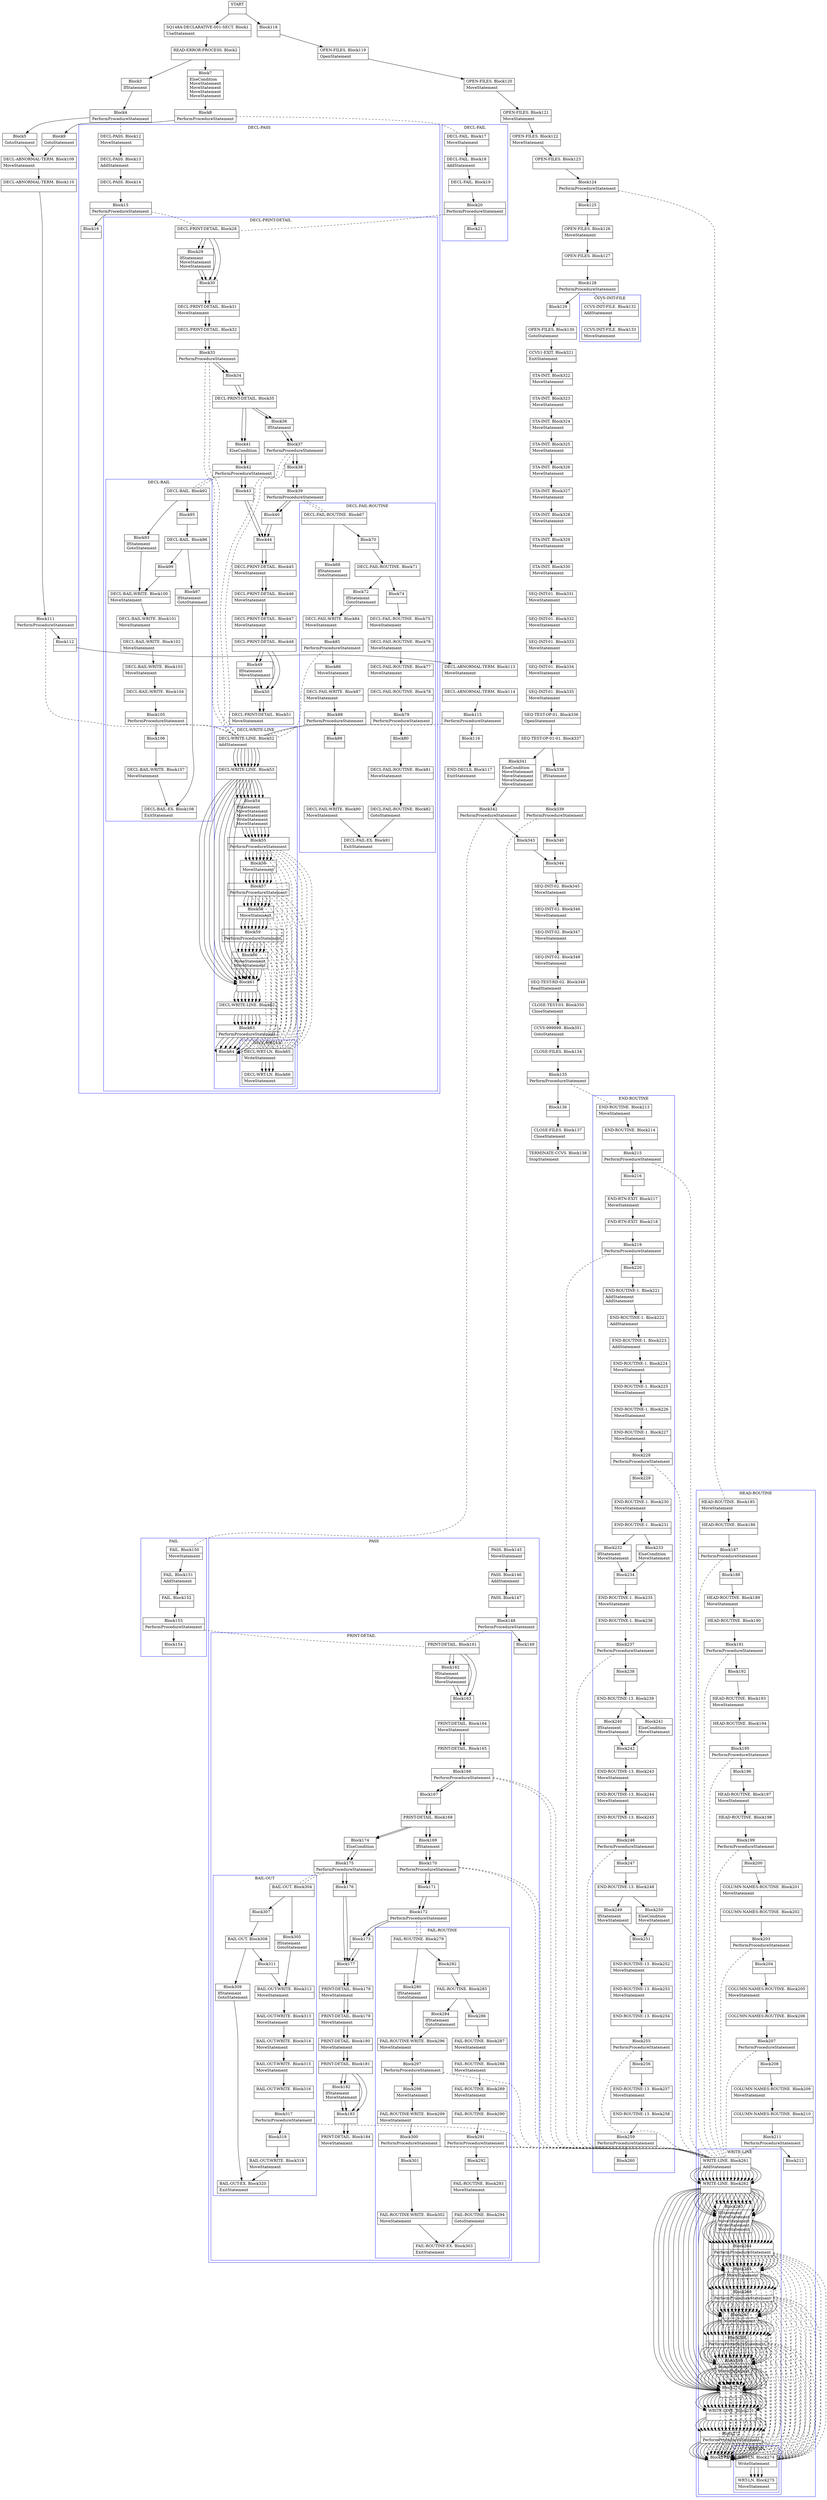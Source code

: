 digraph Cfg {
compound=true;
node [
shape = "record"
]

edge [
arrowtail = "empty"
]
Block0 [
label = "{START|}"
]
Block1 [
label = "{SQ148A-DECLARATIVE-001-SECT. Block1|UseStatement\l}"
]
Block2 [
label = "{READ-ERROR-PROCESS. Block2|}"
]
Block3 [
label = "{Block3|IfStatement\l}"
]
Block4 [
label = "{Block4|PerformProcedureStatement\l}"
]
subgraph cluster_1{
color = blue;
label = "DECL-PASS";
Block12 [
label = "{DECL-PASS. Block12|MoveStatement\l}"
]
Block13 [
label = "{DECL-PASS. Block13|AddStatement\l}"
]
Block14 [
label = "{DECL-PASS. Block14|}"
]
Block15 [
label = "{Block15|PerformProcedureStatement\l}"
]
subgraph cluster_3{
color = blue;
label = "DECL-PRINT-DETAIL";
Block28 [
label = "{DECL-PRINT-DETAIL. Block28|}"
]
Block29 [
label = "{Block29|IfStatement\lMoveStatement\lMoveStatement\l}"
]
Block30 [
label = "{Block30|}"
]
Block31 [
label = "{DECL-PRINT-DETAIL. Block31|MoveStatement\l}"
]
Block32 [
label = "{DECL-PRINT-DETAIL. Block32|}"
]
Block33 [
label = "{Block33|PerformProcedureStatement\l}"
]
subgraph cluster_6{
color = blue;
label = "DECL-WRITE-LINE";
Block52 [
label = "{DECL-WRITE-LINE. Block52|AddStatement\l}"
]
Block53 [
label = "{DECL-WRITE-LINE. Block53|}"
]
Block54 [
label = "{Block54|IfStatement\lMoveStatement\lMoveStatement\lWriteStatement\lMoveStatement\l}"
]
Block55 [
label = "{Block55|PerformProcedureStatement\l}"
]
subgraph cluster_10{
color = blue;
label = "DECL-WRT-LN";
Block65 [
label = "{DECL-WRT-LN. Block65|WriteStatement\l}"
]
Block66 [
label = "{DECL-WRT-LN. Block66|MoveStatement\l}"
]
Block65 -> Block66

}
Block55 -> Block65 [style=dashed, arrowhead=none]

Block56 [
label = "{Block56|MoveStatement\l}"
]
Block57 [
label = "{Block57|PerformProcedureStatement\l}"
]
subgraph cluster_11{
color = blue;
label = "DECL-WRT-LN";
Block65 [
label = "{DECL-WRT-LN. Block65|WriteStatement\l}"
]
Block66 [
label = "{DECL-WRT-LN. Block66|MoveStatement\l}"
]
Block65 -> Block66

}
Block57 -> Block65 [style=dashed, arrowhead=none]

Block58 [
label = "{Block58|MoveStatement\l}"
]
Block59 [
label = "{Block59|PerformProcedureStatement\l}"
]
subgraph cluster_12{
color = blue;
label = "DECL-WRT-LN";
Block65 [
label = "{DECL-WRT-LN. Block65|WriteStatement\l}"
]
Block66 [
label = "{DECL-WRT-LN. Block66|MoveStatement\l}"
]
Block65 -> Block66

}
Block59 -> Block65 [style=dashed, arrowhead=none]

Block60 [
label = "{Block60|MoveStatement\lMoveStatement\l}"
]
Block61 [
label = "{Block61|}"
]
Block62 [
label = "{DECL-WRITE-LINE. Block62|}"
]
Block63 [
label = "{Block63|PerformProcedureStatement\l}"
]
subgraph cluster_13{
color = blue;
label = "DECL-WRT-LN";
Block65 [
label = "{DECL-WRT-LN. Block65|WriteStatement\l}"
]
Block66 [
label = "{DECL-WRT-LN. Block66|MoveStatement\l}"
]
Block65 -> Block66

}
Block63 -> Block65 [style=dashed, arrowhead=none]

Block64 [
label = "{Block64|}"
]
Block52 -> Block53
Block53 -> Block54
Block53 -> Block61
Block54 -> Block55
Block55 -> Block56
Block56 -> Block57
Block57 -> Block58
Block58 -> Block59
Block59 -> Block60
Block60 -> Block61
Block61 -> Block62
Block62 -> Block63
Block63 -> Block64

}
Block33 -> Block52 [style=dashed, arrowhead=none]

Block34 [
label = "{Block34|}"
]
Block35 [
label = "{DECL-PRINT-DETAIL. Block35|}"
]
Block36 [
label = "{Block36|IfStatement\l}"
]
Block37 [
label = "{Block37|PerformProcedureStatement\l}"
]
subgraph cluster_7{
color = blue;
label = "DECL-WRITE-LINE";
Block52 [
label = "{DECL-WRITE-LINE. Block52|AddStatement\l}"
]
Block53 [
label = "{DECL-WRITE-LINE. Block53|}"
]
Block54 [
label = "{Block54|IfStatement\lMoveStatement\lMoveStatement\lWriteStatement\lMoveStatement\l}"
]
Block55 [
label = "{Block55|PerformProcedureStatement\l}"
]
Block55 -> Block65 [style=dashed, arrowhead=none]

Block56 [
label = "{Block56|MoveStatement\l}"
]
Block57 [
label = "{Block57|PerformProcedureStatement\l}"
]
Block57 -> Block65 [style=dashed, arrowhead=none]

Block58 [
label = "{Block58|MoveStatement\l}"
]
Block59 [
label = "{Block59|PerformProcedureStatement\l}"
]
Block59 -> Block65 [style=dashed, arrowhead=none]

Block60 [
label = "{Block60|MoveStatement\lMoveStatement\l}"
]
Block61 [
label = "{Block61|}"
]
Block62 [
label = "{DECL-WRITE-LINE. Block62|}"
]
Block63 [
label = "{Block63|PerformProcedureStatement\l}"
]
Block63 -> Block65 [style=dashed, arrowhead=none]

Block64 [
label = "{Block64|}"
]
Block52 -> Block53
Block53 -> Block54
Block53 -> Block61
Block54 -> Block55
Block55 -> Block56
Block56 -> Block57
Block57 -> Block58
Block58 -> Block59
Block59 -> Block60
Block60 -> Block61
Block61 -> Block62
Block62 -> Block63
Block63 -> Block64

}
Block37 -> Block52 [style=dashed, arrowhead=none]

Block38 [
label = "{Block38|}"
]
Block39 [
label = "{Block39|PerformProcedureStatement\l}"
]
subgraph cluster_8{
color = blue;
label = "DECL-FAIL-ROUTINE";
Block67 [
label = "{DECL-FAIL-ROUTINE. Block67|}"
]
Block68 [
label = "{Block68|IfStatement\lGotoStatement\l}"
]
Block84 [
label = "{DECL-FAIL-WRITE. Block84|MoveStatement\l}"
]
Block85 [
label = "{Block85|PerformProcedureStatement\l}"
]
subgraph cluster_15{
color = blue;
label = "DECL-WRITE-LINE";
Block52 [
label = "{DECL-WRITE-LINE. Block52|AddStatement\l}"
]
Block53 [
label = "{DECL-WRITE-LINE. Block53|}"
]
Block54 [
label = "{Block54|IfStatement\lMoveStatement\lMoveStatement\lWriteStatement\lMoveStatement\l}"
]
Block55 [
label = "{Block55|PerformProcedureStatement\l}"
]
Block55 -> Block65 [style=dashed, arrowhead=none]

Block56 [
label = "{Block56|MoveStatement\l}"
]
Block57 [
label = "{Block57|PerformProcedureStatement\l}"
]
Block57 -> Block65 [style=dashed, arrowhead=none]

Block58 [
label = "{Block58|MoveStatement\l}"
]
Block59 [
label = "{Block59|PerformProcedureStatement\l}"
]
Block59 -> Block65 [style=dashed, arrowhead=none]

Block60 [
label = "{Block60|MoveStatement\lMoveStatement\l}"
]
Block61 [
label = "{Block61|}"
]
Block62 [
label = "{DECL-WRITE-LINE. Block62|}"
]
Block63 [
label = "{Block63|PerformProcedureStatement\l}"
]
Block63 -> Block65 [style=dashed, arrowhead=none]

Block64 [
label = "{Block64|}"
]
Block52 -> Block53
Block53 -> Block54
Block53 -> Block61
Block54 -> Block55
Block55 -> Block56
Block56 -> Block57
Block57 -> Block58
Block58 -> Block59
Block59 -> Block60
Block60 -> Block61
Block61 -> Block62
Block62 -> Block63
Block63 -> Block64

}
Block85 -> Block52 [style=dashed, arrowhead=none]

Block86 [
label = "{Block86|MoveStatement\l}"
]
Block87 [
label = "{DECL-FAIL-WRITE. Block87|MoveStatement\l}"
]
Block88 [
label = "{Block88|PerformProcedureStatement\l}"
]
subgraph cluster_16{
color = blue;
label = "DECL-WRITE-LINE";
Block52 [
label = "{DECL-WRITE-LINE. Block52|AddStatement\l}"
]
Block53 [
label = "{DECL-WRITE-LINE. Block53|}"
]
Block54 [
label = "{Block54|IfStatement\lMoveStatement\lMoveStatement\lWriteStatement\lMoveStatement\l}"
]
Block55 [
label = "{Block55|PerformProcedureStatement\l}"
]
Block55 -> Block65 [style=dashed, arrowhead=none]

Block56 [
label = "{Block56|MoveStatement\l}"
]
Block57 [
label = "{Block57|PerformProcedureStatement\l}"
]
Block57 -> Block65 [style=dashed, arrowhead=none]

Block58 [
label = "{Block58|MoveStatement\l}"
]
Block59 [
label = "{Block59|PerformProcedureStatement\l}"
]
Block59 -> Block65 [style=dashed, arrowhead=none]

Block60 [
label = "{Block60|MoveStatement\lMoveStatement\l}"
]
Block61 [
label = "{Block61|}"
]
Block62 [
label = "{DECL-WRITE-LINE. Block62|}"
]
Block63 [
label = "{Block63|PerformProcedureStatement\l}"
]
Block63 -> Block65 [style=dashed, arrowhead=none]

Block64 [
label = "{Block64|}"
]
Block52 -> Block53
Block53 -> Block54
Block53 -> Block61
Block54 -> Block55
Block55 -> Block56
Block56 -> Block57
Block57 -> Block58
Block58 -> Block59
Block59 -> Block60
Block60 -> Block61
Block61 -> Block62
Block62 -> Block63
Block63 -> Block64

}
Block88 -> Block52 [style=dashed, arrowhead=none]

Block89 [
label = "{Block89|}"
]
Block90 [
label = "{DECL-FAIL-WRITE. Block90|MoveStatement\l}"
]
Block91 [
label = "{DECL-FAIL-EX. Block91|ExitStatement\l}"
]
Block70 [
label = "{Block70|}"
]
Block71 [
label = "{DECL-FAIL-ROUTINE. Block71|}"
]
Block72 [
label = "{Block72|IfStatement\lGotoStatement\l}"
]
Block74 [
label = "{Block74|}"
]
Block75 [
label = "{DECL-FAIL-ROUTINE. Block75|MoveStatement\l}"
]
Block76 [
label = "{DECL-FAIL-ROUTINE. Block76|MoveStatement\l}"
]
Block77 [
label = "{DECL-FAIL-ROUTINE. Block77|MoveStatement\l}"
]
Block78 [
label = "{DECL-FAIL-ROUTINE. Block78|}"
]
Block79 [
label = "{Block79|PerformProcedureStatement\l}"
]
subgraph cluster_14{
color = blue;
label = "DECL-WRITE-LINE";
Block52 [
label = "{DECL-WRITE-LINE. Block52|AddStatement\l}"
]
Block53 [
label = "{DECL-WRITE-LINE. Block53|}"
]
Block54 [
label = "{Block54|IfStatement\lMoveStatement\lMoveStatement\lWriteStatement\lMoveStatement\l}"
]
Block55 [
label = "{Block55|PerformProcedureStatement\l}"
]
Block55 -> Block65 [style=dashed, arrowhead=none]

Block56 [
label = "{Block56|MoveStatement\l}"
]
Block57 [
label = "{Block57|PerformProcedureStatement\l}"
]
Block57 -> Block65 [style=dashed, arrowhead=none]

Block58 [
label = "{Block58|MoveStatement\l}"
]
Block59 [
label = "{Block59|PerformProcedureStatement\l}"
]
Block59 -> Block65 [style=dashed, arrowhead=none]

Block60 [
label = "{Block60|MoveStatement\lMoveStatement\l}"
]
Block61 [
label = "{Block61|}"
]
Block62 [
label = "{DECL-WRITE-LINE. Block62|}"
]
Block63 [
label = "{Block63|PerformProcedureStatement\l}"
]
Block63 -> Block65 [style=dashed, arrowhead=none]

Block64 [
label = "{Block64|}"
]
Block52 -> Block53
Block53 -> Block54
Block53 -> Block61
Block54 -> Block55
Block55 -> Block56
Block56 -> Block57
Block57 -> Block58
Block58 -> Block59
Block59 -> Block60
Block60 -> Block61
Block61 -> Block62
Block62 -> Block63
Block63 -> Block64

}
Block79 -> Block52 [style=dashed, arrowhead=none]

Block80 [
label = "{Block80|}"
]
Block81 [
label = "{DECL-FAIL-ROUTINE. Block81|MoveStatement\l}"
]
Block82 [
label = "{DECL-FAIL-ROUTINE. Block82|GotoStatement\l}"
]
Block67 -> Block68
Block67 -> Block70
Block68 -> Block84
Block84 -> Block85
Block85 -> Block86
Block86 -> Block87
Block87 -> Block88
Block88 -> Block89
Block89 -> Block90
Block90 -> Block91
Block70 -> Block71
Block71 -> Block72
Block71 -> Block74
Block72 -> Block84
Block74 -> Block75
Block75 -> Block76
Block76 -> Block77
Block77 -> Block78
Block78 -> Block79
Block79 -> Block80
Block80 -> Block81
Block81 -> Block82
Block82 -> Block91

}
Block39 -> Block67 [style=dashed, arrowhead=none]

Block40 [
label = "{Block40|}"
]
Block44 [
label = "{Block44|}"
]
Block45 [
label = "{DECL-PRINT-DETAIL. Block45|MoveStatement\l}"
]
Block46 [
label = "{DECL-PRINT-DETAIL. Block46|MoveStatement\l}"
]
Block47 [
label = "{DECL-PRINT-DETAIL. Block47|MoveStatement\l}"
]
Block48 [
label = "{DECL-PRINT-DETAIL. Block48|}"
]
Block49 [
label = "{Block49|IfStatement\lMoveStatement\l}"
]
Block50 [
label = "{Block50|}"
]
Block51 [
label = "{DECL-PRINT-DETAIL. Block51|MoveStatement\l}"
]
Block41 [
label = "{Block41|ElseCondition\l}"
]
Block42 [
label = "{Block42|PerformProcedureStatement\l}"
]
subgraph cluster_9{
color = blue;
label = "DECL-BAIL";
Block92 [
label = "{DECL-BAIL. Block92|}"
]
Block93 [
label = "{Block93|IfStatement\lGotoStatement\l}"
]
Block100 [
label = "{DECL-BAIL-WRITE. Block100|MoveStatement\l}"
]
Block101 [
label = "{DECL-BAIL-WRITE. Block101|MoveStatement\l}"
]
Block102 [
label = "{DECL-BAIL-WRITE. Block102|MoveStatement\l}"
]
Block103 [
label = "{DECL-BAIL-WRITE. Block103|MoveStatement\l}"
]
Block104 [
label = "{DECL-BAIL-WRITE. Block104|}"
]
Block105 [
label = "{Block105|PerformProcedureStatement\l}"
]
subgraph cluster_17{
color = blue;
label = "DECL-WRITE-LINE";
Block52 [
label = "{DECL-WRITE-LINE. Block52|AddStatement\l}"
]
Block53 [
label = "{DECL-WRITE-LINE. Block53|}"
]
Block54 [
label = "{Block54|IfStatement\lMoveStatement\lMoveStatement\lWriteStatement\lMoveStatement\l}"
]
Block55 [
label = "{Block55|PerformProcedureStatement\l}"
]
Block55 -> Block65 [style=dashed, arrowhead=none]

Block56 [
label = "{Block56|MoveStatement\l}"
]
Block57 [
label = "{Block57|PerformProcedureStatement\l}"
]
Block57 -> Block65 [style=dashed, arrowhead=none]

Block58 [
label = "{Block58|MoveStatement\l}"
]
Block59 [
label = "{Block59|PerformProcedureStatement\l}"
]
Block59 -> Block65 [style=dashed, arrowhead=none]

Block60 [
label = "{Block60|MoveStatement\lMoveStatement\l}"
]
Block61 [
label = "{Block61|}"
]
Block62 [
label = "{DECL-WRITE-LINE. Block62|}"
]
Block63 [
label = "{Block63|PerformProcedureStatement\l}"
]
Block63 -> Block65 [style=dashed, arrowhead=none]

Block64 [
label = "{Block64|}"
]
Block52 -> Block53
Block53 -> Block54
Block53 -> Block61
Block54 -> Block55
Block55 -> Block56
Block56 -> Block57
Block57 -> Block58
Block58 -> Block59
Block59 -> Block60
Block60 -> Block61
Block61 -> Block62
Block62 -> Block63
Block63 -> Block64

}
Block105 -> Block52 [style=dashed, arrowhead=none]

Block106 [
label = "{Block106|}"
]
Block107 [
label = "{DECL-BAIL-WRITE. Block107|MoveStatement\l}"
]
Block108 [
label = "{DECL-BAIL-EX. Block108|ExitStatement\l}"
]
Block95 [
label = "{Block95|}"
]
Block96 [
label = "{DECL-BAIL. Block96|}"
]
Block97 [
label = "{Block97|IfStatement\lGotoStatement\l}"
]
Block99 [
label = "{Block99|}"
]
Block92 -> Block93
Block92 -> Block95
Block93 -> Block100
Block100 -> Block101
Block101 -> Block102
Block102 -> Block103
Block103 -> Block104
Block104 -> Block105
Block105 -> Block106
Block106 -> Block107
Block107 -> Block108
Block95 -> Block96
Block96 -> Block97
Block96 -> Block99
Block97 -> Block108
Block99 -> Block100

}
Block42 -> Block92 [style=dashed, arrowhead=none]

Block43 [
label = "{Block43|}"
]
Block28 -> Block29
Block28 -> Block30
Block29 -> Block30
Block30 -> Block31
Block31 -> Block32
Block32 -> Block33
Block33 -> Block34
Block34 -> Block35
Block35 -> Block36
Block35 -> Block41
Block36 -> Block37
Block37 -> Block38
Block38 -> Block39
Block39 -> Block40
Block40 -> Block44
Block44 -> Block45
Block45 -> Block46
Block46 -> Block47
Block47 -> Block48
Block48 -> Block49
Block48 -> Block50
Block49 -> Block50
Block50 -> Block51
Block41 -> Block42
Block42 -> Block43
Block43 -> Block44

}
Block15 -> Block28 [style=dashed, arrowhead=none]

Block16 [
label = "{Block16|}"
]
Block12 -> Block13
Block13 -> Block14
Block14 -> Block15
Block15 -> Block16

}
Block4 -> Block12 [style=dashed, arrowhead=none]

Block5 [
label = "{Block5|GotoStatement\l}"
]
Block109 [
label = "{DECL-ABNORMAL-TERM. Block109|MoveStatement\l}"
]
Block110 [
label = "{DECL-ABNORMAL-TERM. Block110|}"
]
Block111 [
label = "{Block111|PerformProcedureStatement\l}"
]
subgraph cluster_18{
color = blue;
label = "DECL-WRITE-LINE";
Block52 [
label = "{DECL-WRITE-LINE. Block52|AddStatement\l}"
]
Block53 [
label = "{DECL-WRITE-LINE. Block53|}"
]
Block54 [
label = "{Block54|IfStatement\lMoveStatement\lMoveStatement\lWriteStatement\lMoveStatement\l}"
]
Block55 [
label = "{Block55|PerformProcedureStatement\l}"
]
Block55 -> Block65 [style=dashed, arrowhead=none]

Block56 [
label = "{Block56|MoveStatement\l}"
]
Block57 [
label = "{Block57|PerformProcedureStatement\l}"
]
Block57 -> Block65 [style=dashed, arrowhead=none]

Block58 [
label = "{Block58|MoveStatement\l}"
]
Block59 [
label = "{Block59|PerformProcedureStatement\l}"
]
Block59 -> Block65 [style=dashed, arrowhead=none]

Block60 [
label = "{Block60|MoveStatement\lMoveStatement\l}"
]
Block61 [
label = "{Block61|}"
]
Block62 [
label = "{DECL-WRITE-LINE. Block62|}"
]
Block63 [
label = "{Block63|PerformProcedureStatement\l}"
]
Block63 -> Block65 [style=dashed, arrowhead=none]

Block64 [
label = "{Block64|}"
]
Block52 -> Block53
Block53 -> Block54
Block53 -> Block61
Block54 -> Block55
Block55 -> Block56
Block56 -> Block57
Block57 -> Block58
Block58 -> Block59
Block59 -> Block60
Block60 -> Block61
Block61 -> Block62
Block62 -> Block63
Block63 -> Block64

}
Block111 -> Block52 [style=dashed, arrowhead=none]

Block112 [
label = "{Block112|}"
]
Block113 [
label = "{DECL-ABNORMAL-TERM. Block113|MoveStatement\l}"
]
Block114 [
label = "{DECL-ABNORMAL-TERM. Block114|}"
]
Block115 [
label = "{Block115|PerformProcedureStatement\l}"
]
subgraph cluster_19{
color = blue;
label = "DECL-WRITE-LINE";
Block52 [
label = "{DECL-WRITE-LINE. Block52|AddStatement\l}"
]
Block53 [
label = "{DECL-WRITE-LINE. Block53|}"
]
Block54 [
label = "{Block54|IfStatement\lMoveStatement\lMoveStatement\lWriteStatement\lMoveStatement\l}"
]
Block55 [
label = "{Block55|PerformProcedureStatement\l}"
]
Block55 -> Block65 [style=dashed, arrowhead=none]

Block56 [
label = "{Block56|MoveStatement\l}"
]
Block57 [
label = "{Block57|PerformProcedureStatement\l}"
]
Block57 -> Block65 [style=dashed, arrowhead=none]

Block58 [
label = "{Block58|MoveStatement\l}"
]
Block59 [
label = "{Block59|PerformProcedureStatement\l}"
]
Block59 -> Block65 [style=dashed, arrowhead=none]

Block60 [
label = "{Block60|MoveStatement\lMoveStatement\l}"
]
Block61 [
label = "{Block61|}"
]
Block62 [
label = "{DECL-WRITE-LINE. Block62|}"
]
Block63 [
label = "{Block63|PerformProcedureStatement\l}"
]
Block63 -> Block65 [style=dashed, arrowhead=none]

Block64 [
label = "{Block64|}"
]
Block52 -> Block53
Block53 -> Block54
Block53 -> Block61
Block54 -> Block55
Block55 -> Block56
Block56 -> Block57
Block57 -> Block58
Block58 -> Block59
Block59 -> Block60
Block60 -> Block61
Block61 -> Block62
Block62 -> Block63
Block63 -> Block64

}
Block115 -> Block52 [style=dashed, arrowhead=none]

Block116 [
label = "{Block116|}"
]
Block117 [
label = "{END-DECLS. Block117|ExitStatement\l}"
]
Block7 [
label = "{Block7|ElseCondition\lMoveStatement\lMoveStatement\lMoveStatement\lMoveStatement\l}"
]
Block8 [
label = "{Block8|PerformProcedureStatement\l}"
]
subgraph cluster_2{
color = blue;
label = "DECL-FAIL";
Block17 [
label = "{DECL-FAIL. Block17|MoveStatement\l}"
]
Block18 [
label = "{DECL-FAIL. Block18|AddStatement\l}"
]
Block19 [
label = "{DECL-FAIL. Block19|}"
]
Block20 [
label = "{Block20|PerformProcedureStatement\l}"
]
subgraph cluster_4{
color = blue;
label = "DECL-PRINT-DETAIL";
Block28 [
label = "{DECL-PRINT-DETAIL. Block28|}"
]
Block29 [
label = "{Block29|IfStatement\lMoveStatement\lMoveStatement\l}"
]
Block30 [
label = "{Block30|}"
]
Block31 [
label = "{DECL-PRINT-DETAIL. Block31|MoveStatement\l}"
]
Block32 [
label = "{DECL-PRINT-DETAIL. Block32|}"
]
Block33 [
label = "{Block33|PerformProcedureStatement\l}"
]
Block33 -> Block52 [style=dashed, arrowhead=none]

Block34 [
label = "{Block34|}"
]
Block35 [
label = "{DECL-PRINT-DETAIL. Block35|}"
]
Block36 [
label = "{Block36|IfStatement\l}"
]
Block37 [
label = "{Block37|PerformProcedureStatement\l}"
]
Block37 -> Block52 [style=dashed, arrowhead=none]

Block38 [
label = "{Block38|}"
]
Block39 [
label = "{Block39|PerformProcedureStatement\l}"
]
Block39 -> Block67 [style=dashed, arrowhead=none]

Block40 [
label = "{Block40|}"
]
Block44 [
label = "{Block44|}"
]
Block45 [
label = "{DECL-PRINT-DETAIL. Block45|MoveStatement\l}"
]
Block46 [
label = "{DECL-PRINT-DETAIL. Block46|MoveStatement\l}"
]
Block47 [
label = "{DECL-PRINT-DETAIL. Block47|MoveStatement\l}"
]
Block48 [
label = "{DECL-PRINT-DETAIL. Block48|}"
]
Block49 [
label = "{Block49|IfStatement\lMoveStatement\l}"
]
Block50 [
label = "{Block50|}"
]
Block51 [
label = "{DECL-PRINT-DETAIL. Block51|MoveStatement\l}"
]
Block41 [
label = "{Block41|ElseCondition\l}"
]
Block42 [
label = "{Block42|PerformProcedureStatement\l}"
]
Block42 -> Block92 [style=dashed, arrowhead=none]

Block43 [
label = "{Block43|}"
]
Block28 -> Block29
Block28 -> Block30
Block29 -> Block30
Block30 -> Block31
Block31 -> Block32
Block32 -> Block33
Block33 -> Block34
Block34 -> Block35
Block35 -> Block36
Block35 -> Block41
Block36 -> Block37
Block37 -> Block38
Block38 -> Block39
Block39 -> Block40
Block40 -> Block44
Block44 -> Block45
Block45 -> Block46
Block46 -> Block47
Block47 -> Block48
Block48 -> Block49
Block48 -> Block50
Block49 -> Block50
Block50 -> Block51
Block41 -> Block42
Block42 -> Block43
Block43 -> Block44

}
Block20 -> Block28 [style=dashed, arrowhead=none]

Block21 [
label = "{Block21|}"
]
Block17 -> Block18
Block18 -> Block19
Block19 -> Block20
Block20 -> Block21

}
Block8 -> Block17 [style=dashed, arrowhead=none]

Block9 [
label = "{Block9|GotoStatement\l}"
]
Block118 [
label = "{Block118|}"
]
Block119 [
label = "{OPEN-FILES. Block119|OpenStatement\l}"
]
Block120 [
label = "{OPEN-FILES. Block120|MoveStatement\l}"
]
Block121 [
label = "{OPEN-FILES. Block121|MoveStatement\l}"
]
Block122 [
label = "{OPEN-FILES. Block122|MoveStatement\l}"
]
Block123 [
label = "{OPEN-FILES. Block123|}"
]
Block124 [
label = "{Block124|PerformProcedureStatement\l}"
]
subgraph cluster_20{
color = blue;
label = "HEAD-ROUTINE";
Block185 [
label = "{HEAD-ROUTINE. Block185|MoveStatement\l}"
]
Block186 [
label = "{HEAD-ROUTINE. Block186|}"
]
Block187 [
label = "{Block187|PerformProcedureStatement\l}"
]
subgraph cluster_31{
color = blue;
label = "WRITE-LINE";
Block261 [
label = "{WRITE-LINE. Block261|AddStatement\l}"
]
Block262 [
label = "{WRITE-LINE. Block262|}"
]
Block263 [
label = "{Block263|IfStatement\lMoveStatement\lMoveStatement\lWriteStatement\lMoveStatement\l}"
]
Block264 [
label = "{Block264|PerformProcedureStatement\l}"
]
subgraph cluster_45{
color = blue;
label = "WRT-LN";
Block274 [
label = "{WRT-LN. Block274|WriteStatement\l}"
]
Block275 [
label = "{WRT-LN. Block275|MoveStatement\l}"
]
Block274 -> Block275

}
Block264 -> Block274 [style=dashed, arrowhead=none]

Block265 [
label = "{Block265|MoveStatement\l}"
]
Block266 [
label = "{Block266|PerformProcedureStatement\l}"
]
subgraph cluster_46{
color = blue;
label = "WRT-LN";
Block274 [
label = "{WRT-LN. Block274|WriteStatement\l}"
]
Block275 [
label = "{WRT-LN. Block275|MoveStatement\l}"
]
Block274 -> Block275

}
Block266 -> Block274 [style=dashed, arrowhead=none]

Block267 [
label = "{Block267|MoveStatement\l}"
]
Block268 [
label = "{Block268|PerformProcedureStatement\l}"
]
subgraph cluster_47{
color = blue;
label = "WRT-LN";
Block274 [
label = "{WRT-LN. Block274|WriteStatement\l}"
]
Block275 [
label = "{WRT-LN. Block275|MoveStatement\l}"
]
Block274 -> Block275

}
Block268 -> Block274 [style=dashed, arrowhead=none]

Block269 [
label = "{Block269|MoveStatement\lMoveStatement\l}"
]
Block270 [
label = "{Block270|}"
]
Block271 [
label = "{WRITE-LINE. Block271|}"
]
Block272 [
label = "{Block272|PerformProcedureStatement\l}"
]
subgraph cluster_48{
color = blue;
label = "WRT-LN";
Block274 [
label = "{WRT-LN. Block274|WriteStatement\l}"
]
Block275 [
label = "{WRT-LN. Block275|MoveStatement\l}"
]
Block274 -> Block275

}
Block272 -> Block274 [style=dashed, arrowhead=none]

Block273 [
label = "{Block273|}"
]
Block261 -> Block262
Block262 -> Block263
Block262 -> Block270
Block263 -> Block264
Block264 -> Block265
Block265 -> Block266
Block266 -> Block267
Block267 -> Block268
Block268 -> Block269
Block269 -> Block270
Block270 -> Block271
Block271 -> Block272
Block272 -> Block273

}
Block187 -> Block261 [style=dashed, arrowhead=none]

Block188 [
label = "{Block188|}"
]
Block189 [
label = "{HEAD-ROUTINE. Block189|MoveStatement\l}"
]
Block190 [
label = "{HEAD-ROUTINE. Block190|}"
]
Block191 [
label = "{Block191|PerformProcedureStatement\l}"
]
subgraph cluster_32{
color = blue;
label = "WRITE-LINE";
Block261 [
label = "{WRITE-LINE. Block261|AddStatement\l}"
]
Block262 [
label = "{WRITE-LINE. Block262|}"
]
Block263 [
label = "{Block263|IfStatement\lMoveStatement\lMoveStatement\lWriteStatement\lMoveStatement\l}"
]
Block264 [
label = "{Block264|PerformProcedureStatement\l}"
]
Block264 -> Block274 [style=dashed, arrowhead=none]

Block265 [
label = "{Block265|MoveStatement\l}"
]
Block266 [
label = "{Block266|PerformProcedureStatement\l}"
]
Block266 -> Block274 [style=dashed, arrowhead=none]

Block267 [
label = "{Block267|MoveStatement\l}"
]
Block268 [
label = "{Block268|PerformProcedureStatement\l}"
]
Block268 -> Block274 [style=dashed, arrowhead=none]

Block269 [
label = "{Block269|MoveStatement\lMoveStatement\l}"
]
Block270 [
label = "{Block270|}"
]
Block271 [
label = "{WRITE-LINE. Block271|}"
]
Block272 [
label = "{Block272|PerformProcedureStatement\l}"
]
Block272 -> Block274 [style=dashed, arrowhead=none]

Block273 [
label = "{Block273|}"
]
Block261 -> Block262
Block262 -> Block263
Block262 -> Block270
Block263 -> Block264
Block264 -> Block265
Block265 -> Block266
Block266 -> Block267
Block267 -> Block268
Block268 -> Block269
Block269 -> Block270
Block270 -> Block271
Block271 -> Block272
Block272 -> Block273

}
Block191 -> Block261 [style=dashed, arrowhead=none]

Block192 [
label = "{Block192|}"
]
Block193 [
label = "{HEAD-ROUTINE. Block193|MoveStatement\l}"
]
Block194 [
label = "{HEAD-ROUTINE. Block194|}"
]
Block195 [
label = "{Block195|PerformProcedureStatement\l}"
]
subgraph cluster_33{
color = blue;
label = "WRITE-LINE";
Block261 [
label = "{WRITE-LINE. Block261|AddStatement\l}"
]
Block262 [
label = "{WRITE-LINE. Block262|}"
]
Block263 [
label = "{Block263|IfStatement\lMoveStatement\lMoveStatement\lWriteStatement\lMoveStatement\l}"
]
Block264 [
label = "{Block264|PerformProcedureStatement\l}"
]
Block264 -> Block274 [style=dashed, arrowhead=none]

Block265 [
label = "{Block265|MoveStatement\l}"
]
Block266 [
label = "{Block266|PerformProcedureStatement\l}"
]
Block266 -> Block274 [style=dashed, arrowhead=none]

Block267 [
label = "{Block267|MoveStatement\l}"
]
Block268 [
label = "{Block268|PerformProcedureStatement\l}"
]
Block268 -> Block274 [style=dashed, arrowhead=none]

Block269 [
label = "{Block269|MoveStatement\lMoveStatement\l}"
]
Block270 [
label = "{Block270|}"
]
Block271 [
label = "{WRITE-LINE. Block271|}"
]
Block272 [
label = "{Block272|PerformProcedureStatement\l}"
]
Block272 -> Block274 [style=dashed, arrowhead=none]

Block273 [
label = "{Block273|}"
]
Block261 -> Block262
Block262 -> Block263
Block262 -> Block270
Block263 -> Block264
Block264 -> Block265
Block265 -> Block266
Block266 -> Block267
Block267 -> Block268
Block268 -> Block269
Block269 -> Block270
Block270 -> Block271
Block271 -> Block272
Block272 -> Block273

}
Block195 -> Block261 [style=dashed, arrowhead=none]

Block196 [
label = "{Block196|}"
]
Block197 [
label = "{HEAD-ROUTINE. Block197|MoveStatement\l}"
]
Block198 [
label = "{HEAD-ROUTINE. Block198|}"
]
Block199 [
label = "{Block199|PerformProcedureStatement\l}"
]
subgraph cluster_34{
color = blue;
label = "WRITE-LINE";
Block261 [
label = "{WRITE-LINE. Block261|AddStatement\l}"
]
Block262 [
label = "{WRITE-LINE. Block262|}"
]
Block263 [
label = "{Block263|IfStatement\lMoveStatement\lMoveStatement\lWriteStatement\lMoveStatement\l}"
]
Block264 [
label = "{Block264|PerformProcedureStatement\l}"
]
Block264 -> Block274 [style=dashed, arrowhead=none]

Block265 [
label = "{Block265|MoveStatement\l}"
]
Block266 [
label = "{Block266|PerformProcedureStatement\l}"
]
Block266 -> Block274 [style=dashed, arrowhead=none]

Block267 [
label = "{Block267|MoveStatement\l}"
]
Block268 [
label = "{Block268|PerformProcedureStatement\l}"
]
Block268 -> Block274 [style=dashed, arrowhead=none]

Block269 [
label = "{Block269|MoveStatement\lMoveStatement\l}"
]
Block270 [
label = "{Block270|}"
]
Block271 [
label = "{WRITE-LINE. Block271|}"
]
Block272 [
label = "{Block272|PerformProcedureStatement\l}"
]
Block272 -> Block274 [style=dashed, arrowhead=none]

Block273 [
label = "{Block273|}"
]
Block261 -> Block262
Block262 -> Block263
Block262 -> Block270
Block263 -> Block264
Block264 -> Block265
Block265 -> Block266
Block266 -> Block267
Block267 -> Block268
Block268 -> Block269
Block269 -> Block270
Block270 -> Block271
Block271 -> Block272
Block272 -> Block273

}
Block199 -> Block261 [style=dashed, arrowhead=none]

Block200 [
label = "{Block200|}"
]
Block201 [
label = "{COLUMN-NAMES-ROUTINE. Block201|MoveStatement\l}"
]
Block202 [
label = "{COLUMN-NAMES-ROUTINE. Block202|}"
]
Block203 [
label = "{Block203|PerformProcedureStatement\l}"
]
subgraph cluster_35{
color = blue;
label = "WRITE-LINE";
Block261 [
label = "{WRITE-LINE. Block261|AddStatement\l}"
]
Block262 [
label = "{WRITE-LINE. Block262|}"
]
Block263 [
label = "{Block263|IfStatement\lMoveStatement\lMoveStatement\lWriteStatement\lMoveStatement\l}"
]
Block264 [
label = "{Block264|PerformProcedureStatement\l}"
]
Block264 -> Block274 [style=dashed, arrowhead=none]

Block265 [
label = "{Block265|MoveStatement\l}"
]
Block266 [
label = "{Block266|PerformProcedureStatement\l}"
]
Block266 -> Block274 [style=dashed, arrowhead=none]

Block267 [
label = "{Block267|MoveStatement\l}"
]
Block268 [
label = "{Block268|PerformProcedureStatement\l}"
]
Block268 -> Block274 [style=dashed, arrowhead=none]

Block269 [
label = "{Block269|MoveStatement\lMoveStatement\l}"
]
Block270 [
label = "{Block270|}"
]
Block271 [
label = "{WRITE-LINE. Block271|}"
]
Block272 [
label = "{Block272|PerformProcedureStatement\l}"
]
Block272 -> Block274 [style=dashed, arrowhead=none]

Block273 [
label = "{Block273|}"
]
Block261 -> Block262
Block262 -> Block263
Block262 -> Block270
Block263 -> Block264
Block264 -> Block265
Block265 -> Block266
Block266 -> Block267
Block267 -> Block268
Block268 -> Block269
Block269 -> Block270
Block270 -> Block271
Block271 -> Block272
Block272 -> Block273

}
Block203 -> Block261 [style=dashed, arrowhead=none]

Block204 [
label = "{Block204|}"
]
Block205 [
label = "{COLUMN-NAMES-ROUTINE. Block205|MoveStatement\l}"
]
Block206 [
label = "{COLUMN-NAMES-ROUTINE. Block206|}"
]
Block207 [
label = "{Block207|PerformProcedureStatement\l}"
]
subgraph cluster_36{
color = blue;
label = "WRITE-LINE";
Block261 [
label = "{WRITE-LINE. Block261|AddStatement\l}"
]
Block262 [
label = "{WRITE-LINE. Block262|}"
]
Block263 [
label = "{Block263|IfStatement\lMoveStatement\lMoveStatement\lWriteStatement\lMoveStatement\l}"
]
Block264 [
label = "{Block264|PerformProcedureStatement\l}"
]
Block264 -> Block274 [style=dashed, arrowhead=none]

Block265 [
label = "{Block265|MoveStatement\l}"
]
Block266 [
label = "{Block266|PerformProcedureStatement\l}"
]
Block266 -> Block274 [style=dashed, arrowhead=none]

Block267 [
label = "{Block267|MoveStatement\l}"
]
Block268 [
label = "{Block268|PerformProcedureStatement\l}"
]
Block268 -> Block274 [style=dashed, arrowhead=none]

Block269 [
label = "{Block269|MoveStatement\lMoveStatement\l}"
]
Block270 [
label = "{Block270|}"
]
Block271 [
label = "{WRITE-LINE. Block271|}"
]
Block272 [
label = "{Block272|PerformProcedureStatement\l}"
]
Block272 -> Block274 [style=dashed, arrowhead=none]

Block273 [
label = "{Block273|}"
]
Block261 -> Block262
Block262 -> Block263
Block262 -> Block270
Block263 -> Block264
Block264 -> Block265
Block265 -> Block266
Block266 -> Block267
Block267 -> Block268
Block268 -> Block269
Block269 -> Block270
Block270 -> Block271
Block271 -> Block272
Block272 -> Block273

}
Block207 -> Block261 [style=dashed, arrowhead=none]

Block208 [
label = "{Block208|}"
]
Block209 [
label = "{COLUMN-NAMES-ROUTINE. Block209|MoveStatement\l}"
]
Block210 [
label = "{COLUMN-NAMES-ROUTINE. Block210|}"
]
Block211 [
label = "{Block211|PerformProcedureStatement\l}"
]
subgraph cluster_37{
color = blue;
label = "WRITE-LINE";
Block261 [
label = "{WRITE-LINE. Block261|AddStatement\l}"
]
Block262 [
label = "{WRITE-LINE. Block262|}"
]
Block263 [
label = "{Block263|IfStatement\lMoveStatement\lMoveStatement\lWriteStatement\lMoveStatement\l}"
]
Block264 [
label = "{Block264|PerformProcedureStatement\l}"
]
Block264 -> Block274 [style=dashed, arrowhead=none]

Block265 [
label = "{Block265|MoveStatement\l}"
]
Block266 [
label = "{Block266|PerformProcedureStatement\l}"
]
Block266 -> Block274 [style=dashed, arrowhead=none]

Block267 [
label = "{Block267|MoveStatement\l}"
]
Block268 [
label = "{Block268|PerformProcedureStatement\l}"
]
Block268 -> Block274 [style=dashed, arrowhead=none]

Block269 [
label = "{Block269|MoveStatement\lMoveStatement\l}"
]
Block270 [
label = "{Block270|}"
]
Block271 [
label = "{WRITE-LINE. Block271|}"
]
Block272 [
label = "{Block272|PerformProcedureStatement\l}"
]
Block272 -> Block274 [style=dashed, arrowhead=none]

Block273 [
label = "{Block273|}"
]
Block261 -> Block262
Block262 -> Block263
Block262 -> Block270
Block263 -> Block264
Block264 -> Block265
Block265 -> Block266
Block266 -> Block267
Block267 -> Block268
Block268 -> Block269
Block269 -> Block270
Block270 -> Block271
Block271 -> Block272
Block272 -> Block273

}
Block211 -> Block261 [style=dashed, arrowhead=none]

Block212 [
label = "{Block212|}"
]
Block185 -> Block186
Block186 -> Block187
Block187 -> Block188
Block188 -> Block189
Block189 -> Block190
Block190 -> Block191
Block191 -> Block192
Block192 -> Block193
Block193 -> Block194
Block194 -> Block195
Block195 -> Block196
Block196 -> Block197
Block197 -> Block198
Block198 -> Block199
Block199 -> Block200
Block200 -> Block201
Block201 -> Block202
Block202 -> Block203
Block203 -> Block204
Block204 -> Block205
Block205 -> Block206
Block206 -> Block207
Block207 -> Block208
Block208 -> Block209
Block209 -> Block210
Block210 -> Block211
Block211 -> Block212

}
Block124 -> Block185 [style=dashed, arrowhead=none]

Block125 [
label = "{Block125|}"
]
Block126 [
label = "{OPEN-FILES. Block126|MoveStatement\l}"
]
Block127 [
label = "{OPEN-FILES. Block127|}"
]
Block128 [
label = "{Block128|PerformProcedureStatement\l}"
]
subgraph cluster_21{
color = blue;
label = "CCVS-INIT-FILE";
Block132 [
label = "{CCVS-INIT-FILE. Block132|AddStatement\l}"
]
Block133 [
label = "{CCVS-INIT-FILE. Block133|MoveStatement\l}"
]
Block132 -> Block133

}
Block128 -> Block132 [style=dashed, arrowhead=none]

Block129 [
label = "{Block129|}"
]
Block130 [
label = "{OPEN-FILES. Block130|GotoStatement\l}"
]
Block321 [
label = "{CCVS1-EXIT. Block321|ExitStatement\l}"
]
Block322 [
label = "{STA-INIT. Block322|MoveStatement\l}"
]
Block323 [
label = "{STA-INIT. Block323|MoveStatement\l}"
]
Block324 [
label = "{STA-INIT. Block324|MoveStatement\l}"
]
Block325 [
label = "{STA-INIT. Block325|MoveStatement\l}"
]
Block326 [
label = "{STA-INIT. Block326|MoveStatement\l}"
]
Block327 [
label = "{STA-INIT. Block327|MoveStatement\l}"
]
Block328 [
label = "{STA-INIT. Block328|MoveStatement\l}"
]
Block329 [
label = "{STA-INIT. Block329|MoveStatement\l}"
]
Block330 [
label = "{STA-INIT. Block330|MoveStatement\l}"
]
Block331 [
label = "{SEQ-INIT-01. Block331|MoveStatement\l}"
]
Block332 [
label = "{SEQ-INIT-01. Block332|MoveStatement\l}"
]
Block333 [
label = "{SEQ-INIT-01. Block333|MoveStatement\l}"
]
Block334 [
label = "{SEQ-INIT-01. Block334|MoveStatement\l}"
]
Block335 [
label = "{SEQ-INIT-01. Block335|MoveStatement\l}"
]
Block336 [
label = "{SEQ-TEST-OP-01. Block336|OpenStatement\l}"
]
Block337 [
label = "{SEQ-TEST-OP-01-01. Block337|}"
]
Block338 [
label = "{Block338|IfStatement\l}"
]
Block339 [
label = "{Block339|PerformProcedureStatement\l}"
]
subgraph cluster_54{
color = blue;
label = "PASS";
Block145 [
label = "{PASS. Block145|MoveStatement\l}"
]
Block146 [
label = "{PASS. Block146|AddStatement\l}"
]
Block147 [
label = "{PASS. Block147|}"
]
Block148 [
label = "{Block148|PerformProcedureStatement\l}"
]
subgraph cluster_24{
color = blue;
label = "PRINT-DETAIL";
Block161 [
label = "{PRINT-DETAIL. Block161|}"
]
Block162 [
label = "{Block162|IfStatement\lMoveStatement\lMoveStatement\l}"
]
Block163 [
label = "{Block163|}"
]
Block164 [
label = "{PRINT-DETAIL. Block164|MoveStatement\l}"
]
Block165 [
label = "{PRINT-DETAIL. Block165|}"
]
Block166 [
label = "{Block166|PerformProcedureStatement\l}"
]
subgraph cluster_27{
color = blue;
label = "WRITE-LINE";
Block261 [
label = "{WRITE-LINE. Block261|AddStatement\l}"
]
Block262 [
label = "{WRITE-LINE. Block262|}"
]
Block263 [
label = "{Block263|IfStatement\lMoveStatement\lMoveStatement\lWriteStatement\lMoveStatement\l}"
]
Block264 [
label = "{Block264|PerformProcedureStatement\l}"
]
Block264 -> Block274 [style=dashed, arrowhead=none]

Block265 [
label = "{Block265|MoveStatement\l}"
]
Block266 [
label = "{Block266|PerformProcedureStatement\l}"
]
Block266 -> Block274 [style=dashed, arrowhead=none]

Block267 [
label = "{Block267|MoveStatement\l}"
]
Block268 [
label = "{Block268|PerformProcedureStatement\l}"
]
Block268 -> Block274 [style=dashed, arrowhead=none]

Block269 [
label = "{Block269|MoveStatement\lMoveStatement\l}"
]
Block270 [
label = "{Block270|}"
]
Block271 [
label = "{WRITE-LINE. Block271|}"
]
Block272 [
label = "{Block272|PerformProcedureStatement\l}"
]
Block272 -> Block274 [style=dashed, arrowhead=none]

Block273 [
label = "{Block273|}"
]
Block261 -> Block262
Block262 -> Block263
Block262 -> Block270
Block263 -> Block264
Block264 -> Block265
Block265 -> Block266
Block266 -> Block267
Block267 -> Block268
Block268 -> Block269
Block269 -> Block270
Block270 -> Block271
Block271 -> Block272
Block272 -> Block273

}
Block166 -> Block261 [style=dashed, arrowhead=none]

Block167 [
label = "{Block167|}"
]
Block168 [
label = "{PRINT-DETAIL. Block168|}"
]
Block169 [
label = "{Block169|IfStatement\l}"
]
Block170 [
label = "{Block170|PerformProcedureStatement\l}"
]
subgraph cluster_28{
color = blue;
label = "WRITE-LINE";
Block261 [
label = "{WRITE-LINE. Block261|AddStatement\l}"
]
Block262 [
label = "{WRITE-LINE. Block262|}"
]
Block263 [
label = "{Block263|IfStatement\lMoveStatement\lMoveStatement\lWriteStatement\lMoveStatement\l}"
]
Block264 [
label = "{Block264|PerformProcedureStatement\l}"
]
Block264 -> Block274 [style=dashed, arrowhead=none]

Block265 [
label = "{Block265|MoveStatement\l}"
]
Block266 [
label = "{Block266|PerformProcedureStatement\l}"
]
Block266 -> Block274 [style=dashed, arrowhead=none]

Block267 [
label = "{Block267|MoveStatement\l}"
]
Block268 [
label = "{Block268|PerformProcedureStatement\l}"
]
Block268 -> Block274 [style=dashed, arrowhead=none]

Block269 [
label = "{Block269|MoveStatement\lMoveStatement\l}"
]
Block270 [
label = "{Block270|}"
]
Block271 [
label = "{WRITE-LINE. Block271|}"
]
Block272 [
label = "{Block272|PerformProcedureStatement\l}"
]
Block272 -> Block274 [style=dashed, arrowhead=none]

Block273 [
label = "{Block273|}"
]
Block261 -> Block262
Block262 -> Block263
Block262 -> Block270
Block263 -> Block264
Block264 -> Block265
Block265 -> Block266
Block266 -> Block267
Block267 -> Block268
Block268 -> Block269
Block269 -> Block270
Block270 -> Block271
Block271 -> Block272
Block272 -> Block273

}
Block170 -> Block261 [style=dashed, arrowhead=none]

Block171 [
label = "{Block171|}"
]
Block172 [
label = "{Block172|PerformProcedureStatement\l}"
]
subgraph cluster_29{
color = blue;
label = "FAIL-ROUTINE";
Block279 [
label = "{FAIL-ROUTINE. Block279|}"
]
Block280 [
label = "{Block280|IfStatement\lGotoStatement\l}"
]
Block296 [
label = "{FAIL-ROUTINE-WRITE. Block296|MoveStatement\l}"
]
Block297 [
label = "{Block297|PerformProcedureStatement\l}"
]
subgraph cluster_51{
color = blue;
label = "WRITE-LINE";
Block261 [
label = "{WRITE-LINE. Block261|AddStatement\l}"
]
Block262 [
label = "{WRITE-LINE. Block262|}"
]
Block263 [
label = "{Block263|IfStatement\lMoveStatement\lMoveStatement\lWriteStatement\lMoveStatement\l}"
]
Block264 [
label = "{Block264|PerformProcedureStatement\l}"
]
Block264 -> Block274 [style=dashed, arrowhead=none]

Block265 [
label = "{Block265|MoveStatement\l}"
]
Block266 [
label = "{Block266|PerformProcedureStatement\l}"
]
Block266 -> Block274 [style=dashed, arrowhead=none]

Block267 [
label = "{Block267|MoveStatement\l}"
]
Block268 [
label = "{Block268|PerformProcedureStatement\l}"
]
Block268 -> Block274 [style=dashed, arrowhead=none]

Block269 [
label = "{Block269|MoveStatement\lMoveStatement\l}"
]
Block270 [
label = "{Block270|}"
]
Block271 [
label = "{WRITE-LINE. Block271|}"
]
Block272 [
label = "{Block272|PerformProcedureStatement\l}"
]
Block272 -> Block274 [style=dashed, arrowhead=none]

Block273 [
label = "{Block273|}"
]
Block261 -> Block262
Block262 -> Block263
Block262 -> Block270
Block263 -> Block264
Block264 -> Block265
Block265 -> Block266
Block266 -> Block267
Block267 -> Block268
Block268 -> Block269
Block269 -> Block270
Block270 -> Block271
Block271 -> Block272
Block272 -> Block273

}
Block297 -> Block261 [style=dashed, arrowhead=none]

Block298 [
label = "{Block298|MoveStatement\l}"
]
Block299 [
label = "{FAIL-ROUTINE-WRITE. Block299|MoveStatement\l}"
]
Block300 [
label = "{Block300|PerformProcedureStatement\l}"
]
subgraph cluster_52{
color = blue;
label = "WRITE-LINE";
Block261 [
label = "{WRITE-LINE. Block261|AddStatement\l}"
]
Block262 [
label = "{WRITE-LINE. Block262|}"
]
Block263 [
label = "{Block263|IfStatement\lMoveStatement\lMoveStatement\lWriteStatement\lMoveStatement\l}"
]
Block264 [
label = "{Block264|PerformProcedureStatement\l}"
]
Block264 -> Block274 [style=dashed, arrowhead=none]

Block265 [
label = "{Block265|MoveStatement\l}"
]
Block266 [
label = "{Block266|PerformProcedureStatement\l}"
]
Block266 -> Block274 [style=dashed, arrowhead=none]

Block267 [
label = "{Block267|MoveStatement\l}"
]
Block268 [
label = "{Block268|PerformProcedureStatement\l}"
]
Block268 -> Block274 [style=dashed, arrowhead=none]

Block269 [
label = "{Block269|MoveStatement\lMoveStatement\l}"
]
Block270 [
label = "{Block270|}"
]
Block271 [
label = "{WRITE-LINE. Block271|}"
]
Block272 [
label = "{Block272|PerformProcedureStatement\l}"
]
Block272 -> Block274 [style=dashed, arrowhead=none]

Block273 [
label = "{Block273|}"
]
Block261 -> Block262
Block262 -> Block263
Block262 -> Block270
Block263 -> Block264
Block264 -> Block265
Block265 -> Block266
Block266 -> Block267
Block267 -> Block268
Block268 -> Block269
Block269 -> Block270
Block270 -> Block271
Block271 -> Block272
Block272 -> Block273

}
Block300 -> Block261 [style=dashed, arrowhead=none]

Block301 [
label = "{Block301|}"
]
Block302 [
label = "{FAIL-ROUTINE-WRITE. Block302|MoveStatement\l}"
]
Block303 [
label = "{FAIL-ROUTINE-EX. Block303|ExitStatement\l}"
]
Block282 [
label = "{Block282|}"
]
Block283 [
label = "{FAIL-ROUTINE. Block283|}"
]
Block284 [
label = "{Block284|IfStatement\lGotoStatement\l}"
]
Block286 [
label = "{Block286|}"
]
Block287 [
label = "{FAIL-ROUTINE. Block287|MoveStatement\l}"
]
Block288 [
label = "{FAIL-ROUTINE. Block288|MoveStatement\l}"
]
Block289 [
label = "{FAIL-ROUTINE. Block289|MoveStatement\l}"
]
Block290 [
label = "{FAIL-ROUTINE. Block290|}"
]
Block291 [
label = "{Block291|PerformProcedureStatement\l}"
]
subgraph cluster_50{
color = blue;
label = "WRITE-LINE";
Block261 [
label = "{WRITE-LINE. Block261|AddStatement\l}"
]
Block262 [
label = "{WRITE-LINE. Block262|}"
]
Block263 [
label = "{Block263|IfStatement\lMoveStatement\lMoveStatement\lWriteStatement\lMoveStatement\l}"
]
Block264 [
label = "{Block264|PerformProcedureStatement\l}"
]
Block264 -> Block274 [style=dashed, arrowhead=none]

Block265 [
label = "{Block265|MoveStatement\l}"
]
Block266 [
label = "{Block266|PerformProcedureStatement\l}"
]
Block266 -> Block274 [style=dashed, arrowhead=none]

Block267 [
label = "{Block267|MoveStatement\l}"
]
Block268 [
label = "{Block268|PerformProcedureStatement\l}"
]
Block268 -> Block274 [style=dashed, arrowhead=none]

Block269 [
label = "{Block269|MoveStatement\lMoveStatement\l}"
]
Block270 [
label = "{Block270|}"
]
Block271 [
label = "{WRITE-LINE. Block271|}"
]
Block272 [
label = "{Block272|PerformProcedureStatement\l}"
]
Block272 -> Block274 [style=dashed, arrowhead=none]

Block273 [
label = "{Block273|}"
]
Block261 -> Block262
Block262 -> Block263
Block262 -> Block270
Block263 -> Block264
Block264 -> Block265
Block265 -> Block266
Block266 -> Block267
Block267 -> Block268
Block268 -> Block269
Block269 -> Block270
Block270 -> Block271
Block271 -> Block272
Block272 -> Block273

}
Block291 -> Block261 [style=dashed, arrowhead=none]

Block292 [
label = "{Block292|}"
]
Block293 [
label = "{FAIL-ROUTINE. Block293|MoveStatement\l}"
]
Block294 [
label = "{FAIL-ROUTINE. Block294|GotoStatement\l}"
]
Block279 -> Block280
Block279 -> Block282
Block280 -> Block296
Block296 -> Block297
Block297 -> Block298
Block298 -> Block299
Block299 -> Block300
Block300 -> Block301
Block301 -> Block302
Block302 -> Block303
Block282 -> Block283
Block283 -> Block284
Block283 -> Block286
Block284 -> Block296
Block286 -> Block287
Block287 -> Block288
Block288 -> Block289
Block289 -> Block290
Block290 -> Block291
Block291 -> Block292
Block292 -> Block293
Block293 -> Block294
Block294 -> Block303

}
Block172 -> Block279 [style=dashed, arrowhead=none]

Block173 [
label = "{Block173|}"
]
Block177 [
label = "{Block177|}"
]
Block178 [
label = "{PRINT-DETAIL. Block178|MoveStatement\l}"
]
Block179 [
label = "{PRINT-DETAIL. Block179|MoveStatement\l}"
]
Block180 [
label = "{PRINT-DETAIL. Block180|MoveStatement\l}"
]
Block181 [
label = "{PRINT-DETAIL. Block181|}"
]
Block182 [
label = "{Block182|IfStatement\lMoveStatement\l}"
]
Block183 [
label = "{Block183|}"
]
Block184 [
label = "{PRINT-DETAIL. Block184|MoveStatement\l}"
]
Block174 [
label = "{Block174|ElseCondition\l}"
]
Block175 [
label = "{Block175|PerformProcedureStatement\l}"
]
subgraph cluster_30{
color = blue;
label = "BAIL-OUT";
Block304 [
label = "{BAIL-OUT. Block304|}"
]
Block305 [
label = "{Block305|IfStatement\lGotoStatement\l}"
]
Block312 [
label = "{BAIL-OUT-WRITE. Block312|MoveStatement\l}"
]
Block313 [
label = "{BAIL-OUT-WRITE. Block313|MoveStatement\l}"
]
Block314 [
label = "{BAIL-OUT-WRITE. Block314|MoveStatement\l}"
]
Block315 [
label = "{BAIL-OUT-WRITE. Block315|MoveStatement\l}"
]
Block316 [
label = "{BAIL-OUT-WRITE. Block316|}"
]
Block317 [
label = "{Block317|PerformProcedureStatement\l}"
]
subgraph cluster_53{
color = blue;
label = "WRITE-LINE";
Block261 [
label = "{WRITE-LINE. Block261|AddStatement\l}"
]
Block262 [
label = "{WRITE-LINE. Block262|}"
]
Block263 [
label = "{Block263|IfStatement\lMoveStatement\lMoveStatement\lWriteStatement\lMoveStatement\l}"
]
Block264 [
label = "{Block264|PerformProcedureStatement\l}"
]
Block264 -> Block274 [style=dashed, arrowhead=none]

Block265 [
label = "{Block265|MoveStatement\l}"
]
Block266 [
label = "{Block266|PerformProcedureStatement\l}"
]
Block266 -> Block274 [style=dashed, arrowhead=none]

Block267 [
label = "{Block267|MoveStatement\l}"
]
Block268 [
label = "{Block268|PerformProcedureStatement\l}"
]
Block268 -> Block274 [style=dashed, arrowhead=none]

Block269 [
label = "{Block269|MoveStatement\lMoveStatement\l}"
]
Block270 [
label = "{Block270|}"
]
Block271 [
label = "{WRITE-LINE. Block271|}"
]
Block272 [
label = "{Block272|PerformProcedureStatement\l}"
]
Block272 -> Block274 [style=dashed, arrowhead=none]

Block273 [
label = "{Block273|}"
]
Block261 -> Block262
Block262 -> Block263
Block262 -> Block270
Block263 -> Block264
Block264 -> Block265
Block265 -> Block266
Block266 -> Block267
Block267 -> Block268
Block268 -> Block269
Block269 -> Block270
Block270 -> Block271
Block271 -> Block272
Block272 -> Block273

}
Block317 -> Block261 [style=dashed, arrowhead=none]

Block318 [
label = "{Block318|}"
]
Block319 [
label = "{BAIL-OUT-WRITE. Block319|MoveStatement\l}"
]
Block320 [
label = "{BAIL-OUT-EX. Block320|ExitStatement\l}"
]
Block307 [
label = "{Block307|}"
]
Block308 [
label = "{BAIL-OUT. Block308|}"
]
Block309 [
label = "{Block309|IfStatement\lGotoStatement\l}"
]
Block311 [
label = "{Block311|}"
]
Block304 -> Block305
Block304 -> Block307
Block305 -> Block312
Block312 -> Block313
Block313 -> Block314
Block314 -> Block315
Block315 -> Block316
Block316 -> Block317
Block317 -> Block318
Block318 -> Block319
Block319 -> Block320
Block307 -> Block308
Block308 -> Block309
Block308 -> Block311
Block309 -> Block320
Block311 -> Block312

}
Block175 -> Block304 [style=dashed, arrowhead=none]

Block176 [
label = "{Block176|}"
]
Block161 -> Block162
Block161 -> Block163
Block162 -> Block163
Block163 -> Block164
Block164 -> Block165
Block165 -> Block166
Block166 -> Block167
Block167 -> Block168
Block168 -> Block169
Block168 -> Block174
Block169 -> Block170
Block170 -> Block171
Block171 -> Block172
Block172 -> Block173
Block173 -> Block177
Block177 -> Block178
Block178 -> Block179
Block179 -> Block180
Block180 -> Block181
Block181 -> Block182
Block181 -> Block183
Block182 -> Block183
Block183 -> Block184
Block174 -> Block175
Block175 -> Block176
Block176 -> Block177

}
Block148 -> Block161 [style=dashed, arrowhead=none]

Block149 [
label = "{Block149|}"
]
Block145 -> Block146
Block146 -> Block147
Block147 -> Block148
Block148 -> Block149

}
Block339 -> Block145 [style=dashed, arrowhead=none]

Block340 [
label = "{Block340|}"
]
Block344 [
label = "{Block344|}"
]
Block345 [
label = "{SEQ-INIT-02. Block345|MoveStatement\l}"
]
Block346 [
label = "{SEQ-INIT-02. Block346|MoveStatement\l}"
]
Block347 [
label = "{SEQ-INIT-02. Block347|MoveStatement\l}"
]
Block348 [
label = "{SEQ-INIT-02. Block348|MoveStatement\l}"
]
Block349 [
label = "{SEQ-TEST-RD-02. Block349|ReadStatement\l}"
]
Block350 [
label = "{CLOSE-TEST-03. Block350|CloseStatement\l}"
]
Block351 [
label = "{CCVS-999999. Block351|GotoStatement\l}"
]
Block134 [
label = "{CLOSE-FILES. Block134|}"
]
Block135 [
label = "{Block135|PerformProcedureStatement\l}"
]
subgraph cluster_22{
color = blue;
label = "END-ROUTINE";
Block213 [
label = "{END-ROUTINE. Block213|MoveStatement\l}"
]
Block214 [
label = "{END-ROUTINE. Block214|}"
]
Block215 [
label = "{Block215|PerformProcedureStatement\l}"
]
subgraph cluster_38{
color = blue;
label = "WRITE-LINE";
Block261 [
label = "{WRITE-LINE. Block261|AddStatement\l}"
]
Block262 [
label = "{WRITE-LINE. Block262|}"
]
Block263 [
label = "{Block263|IfStatement\lMoveStatement\lMoveStatement\lWriteStatement\lMoveStatement\l}"
]
Block264 [
label = "{Block264|PerformProcedureStatement\l}"
]
Block264 -> Block274 [style=dashed, arrowhead=none]

Block265 [
label = "{Block265|MoveStatement\l}"
]
Block266 [
label = "{Block266|PerformProcedureStatement\l}"
]
Block266 -> Block274 [style=dashed, arrowhead=none]

Block267 [
label = "{Block267|MoveStatement\l}"
]
Block268 [
label = "{Block268|PerformProcedureStatement\l}"
]
Block268 -> Block274 [style=dashed, arrowhead=none]

Block269 [
label = "{Block269|MoveStatement\lMoveStatement\l}"
]
Block270 [
label = "{Block270|}"
]
Block271 [
label = "{WRITE-LINE. Block271|}"
]
Block272 [
label = "{Block272|PerformProcedureStatement\l}"
]
Block272 -> Block274 [style=dashed, arrowhead=none]

Block273 [
label = "{Block273|}"
]
Block261 -> Block262
Block262 -> Block263
Block262 -> Block270
Block263 -> Block264
Block264 -> Block265
Block265 -> Block266
Block266 -> Block267
Block267 -> Block268
Block268 -> Block269
Block269 -> Block270
Block270 -> Block271
Block271 -> Block272
Block272 -> Block273

}
Block215 -> Block261 [style=dashed, arrowhead=none]

Block216 [
label = "{Block216|}"
]
Block217 [
label = "{END-RTN-EXIT. Block217|MoveStatement\l}"
]
Block218 [
label = "{END-RTN-EXIT. Block218|}"
]
Block219 [
label = "{Block219|PerformProcedureStatement\l}"
]
subgraph cluster_39{
color = blue;
label = "WRITE-LINE";
Block261 [
label = "{WRITE-LINE. Block261|AddStatement\l}"
]
Block262 [
label = "{WRITE-LINE. Block262|}"
]
Block263 [
label = "{Block263|IfStatement\lMoveStatement\lMoveStatement\lWriteStatement\lMoveStatement\l}"
]
Block264 [
label = "{Block264|PerformProcedureStatement\l}"
]
Block264 -> Block274 [style=dashed, arrowhead=none]

Block265 [
label = "{Block265|MoveStatement\l}"
]
Block266 [
label = "{Block266|PerformProcedureStatement\l}"
]
Block266 -> Block274 [style=dashed, arrowhead=none]

Block267 [
label = "{Block267|MoveStatement\l}"
]
Block268 [
label = "{Block268|PerformProcedureStatement\l}"
]
Block268 -> Block274 [style=dashed, arrowhead=none]

Block269 [
label = "{Block269|MoveStatement\lMoveStatement\l}"
]
Block270 [
label = "{Block270|}"
]
Block271 [
label = "{WRITE-LINE. Block271|}"
]
Block272 [
label = "{Block272|PerformProcedureStatement\l}"
]
Block272 -> Block274 [style=dashed, arrowhead=none]

Block273 [
label = "{Block273|}"
]
Block261 -> Block262
Block262 -> Block263
Block262 -> Block270
Block263 -> Block264
Block264 -> Block265
Block265 -> Block266
Block266 -> Block267
Block267 -> Block268
Block268 -> Block269
Block269 -> Block270
Block270 -> Block271
Block271 -> Block272
Block272 -> Block273

}
Block219 -> Block261 [style=dashed, arrowhead=none]

Block220 [
label = "{Block220|}"
]
Block221 [
label = "{END-ROUTINE-1. Block221|AddStatement\lAddStatement\l}"
]
Block222 [
label = "{END-ROUTINE-1. Block222|AddStatement\l}"
]
Block223 [
label = "{END-ROUTINE-1. Block223|AddStatement\l}"
]
Block224 [
label = "{END-ROUTINE-1. Block224|MoveStatement\l}"
]
Block225 [
label = "{END-ROUTINE-1. Block225|MoveStatement\l}"
]
Block226 [
label = "{END-ROUTINE-1. Block226|MoveStatement\l}"
]
Block227 [
label = "{END-ROUTINE-1. Block227|MoveStatement\l}"
]
Block228 [
label = "{Block228|PerformProcedureStatement\l}"
]
subgraph cluster_40{
color = blue;
label = "WRITE-LINE";
Block261 [
label = "{WRITE-LINE. Block261|AddStatement\l}"
]
Block262 [
label = "{WRITE-LINE. Block262|}"
]
Block263 [
label = "{Block263|IfStatement\lMoveStatement\lMoveStatement\lWriteStatement\lMoveStatement\l}"
]
Block264 [
label = "{Block264|PerformProcedureStatement\l}"
]
Block264 -> Block274 [style=dashed, arrowhead=none]

Block265 [
label = "{Block265|MoveStatement\l}"
]
Block266 [
label = "{Block266|PerformProcedureStatement\l}"
]
Block266 -> Block274 [style=dashed, arrowhead=none]

Block267 [
label = "{Block267|MoveStatement\l}"
]
Block268 [
label = "{Block268|PerformProcedureStatement\l}"
]
Block268 -> Block274 [style=dashed, arrowhead=none]

Block269 [
label = "{Block269|MoveStatement\lMoveStatement\l}"
]
Block270 [
label = "{Block270|}"
]
Block271 [
label = "{WRITE-LINE. Block271|}"
]
Block272 [
label = "{Block272|PerformProcedureStatement\l}"
]
Block272 -> Block274 [style=dashed, arrowhead=none]

Block273 [
label = "{Block273|}"
]
Block261 -> Block262
Block262 -> Block263
Block262 -> Block270
Block263 -> Block264
Block264 -> Block265
Block265 -> Block266
Block266 -> Block267
Block267 -> Block268
Block268 -> Block269
Block269 -> Block270
Block270 -> Block271
Block271 -> Block272
Block272 -> Block273

}
Block228 -> Block261 [style=dashed, arrowhead=none]

Block229 [
label = "{Block229|}"
]
Block230 [
label = "{END-ROUTINE-1. Block230|MoveStatement\l}"
]
Block231 [
label = "{END-ROUTINE-1. Block231|}"
]
Block232 [
label = "{Block232|IfStatement\lMoveStatement\l}"
]
Block234 [
label = "{Block234|}"
]
Block235 [
label = "{END-ROUTINE-1. Block235|MoveStatement\l}"
]
Block236 [
label = "{END-ROUTINE-1. Block236|}"
]
Block237 [
label = "{Block237|PerformProcedureStatement\l}"
]
subgraph cluster_41{
color = blue;
label = "WRITE-LINE";
Block261 [
label = "{WRITE-LINE. Block261|AddStatement\l}"
]
Block262 [
label = "{WRITE-LINE. Block262|}"
]
Block263 [
label = "{Block263|IfStatement\lMoveStatement\lMoveStatement\lWriteStatement\lMoveStatement\l}"
]
Block264 [
label = "{Block264|PerformProcedureStatement\l}"
]
Block264 -> Block274 [style=dashed, arrowhead=none]

Block265 [
label = "{Block265|MoveStatement\l}"
]
Block266 [
label = "{Block266|PerformProcedureStatement\l}"
]
Block266 -> Block274 [style=dashed, arrowhead=none]

Block267 [
label = "{Block267|MoveStatement\l}"
]
Block268 [
label = "{Block268|PerformProcedureStatement\l}"
]
Block268 -> Block274 [style=dashed, arrowhead=none]

Block269 [
label = "{Block269|MoveStatement\lMoveStatement\l}"
]
Block270 [
label = "{Block270|}"
]
Block271 [
label = "{WRITE-LINE. Block271|}"
]
Block272 [
label = "{Block272|PerformProcedureStatement\l}"
]
Block272 -> Block274 [style=dashed, arrowhead=none]

Block273 [
label = "{Block273|}"
]
Block261 -> Block262
Block262 -> Block263
Block262 -> Block270
Block263 -> Block264
Block264 -> Block265
Block265 -> Block266
Block266 -> Block267
Block267 -> Block268
Block268 -> Block269
Block269 -> Block270
Block270 -> Block271
Block271 -> Block272
Block272 -> Block273

}
Block237 -> Block261 [style=dashed, arrowhead=none]

Block238 [
label = "{Block238|}"
]
Block239 [
label = "{END-ROUTINE-13. Block239|}"
]
Block240 [
label = "{Block240|IfStatement\lMoveStatement\l}"
]
Block242 [
label = "{Block242|}"
]
Block243 [
label = "{END-ROUTINE-13. Block243|MoveStatement\l}"
]
Block244 [
label = "{END-ROUTINE-13. Block244|MoveStatement\l}"
]
Block245 [
label = "{END-ROUTINE-13. Block245|}"
]
Block246 [
label = "{Block246|PerformProcedureStatement\l}"
]
subgraph cluster_42{
color = blue;
label = "WRITE-LINE";
Block261 [
label = "{WRITE-LINE. Block261|AddStatement\l}"
]
Block262 [
label = "{WRITE-LINE. Block262|}"
]
Block263 [
label = "{Block263|IfStatement\lMoveStatement\lMoveStatement\lWriteStatement\lMoveStatement\l}"
]
Block264 [
label = "{Block264|PerformProcedureStatement\l}"
]
Block264 -> Block274 [style=dashed, arrowhead=none]

Block265 [
label = "{Block265|MoveStatement\l}"
]
Block266 [
label = "{Block266|PerformProcedureStatement\l}"
]
Block266 -> Block274 [style=dashed, arrowhead=none]

Block267 [
label = "{Block267|MoveStatement\l}"
]
Block268 [
label = "{Block268|PerformProcedureStatement\l}"
]
Block268 -> Block274 [style=dashed, arrowhead=none]

Block269 [
label = "{Block269|MoveStatement\lMoveStatement\l}"
]
Block270 [
label = "{Block270|}"
]
Block271 [
label = "{WRITE-LINE. Block271|}"
]
Block272 [
label = "{Block272|PerformProcedureStatement\l}"
]
Block272 -> Block274 [style=dashed, arrowhead=none]

Block273 [
label = "{Block273|}"
]
Block261 -> Block262
Block262 -> Block263
Block262 -> Block270
Block263 -> Block264
Block264 -> Block265
Block265 -> Block266
Block266 -> Block267
Block267 -> Block268
Block268 -> Block269
Block269 -> Block270
Block270 -> Block271
Block271 -> Block272
Block272 -> Block273

}
Block246 -> Block261 [style=dashed, arrowhead=none]

Block247 [
label = "{Block247|}"
]
Block248 [
label = "{END-ROUTINE-13. Block248|}"
]
Block249 [
label = "{Block249|IfStatement\lMoveStatement\l}"
]
Block251 [
label = "{Block251|}"
]
Block252 [
label = "{END-ROUTINE-13. Block252|MoveStatement\l}"
]
Block253 [
label = "{END-ROUTINE-13. Block253|MoveStatement\l}"
]
Block254 [
label = "{END-ROUTINE-13. Block254|}"
]
Block255 [
label = "{Block255|PerformProcedureStatement\l}"
]
subgraph cluster_43{
color = blue;
label = "WRITE-LINE";
Block261 [
label = "{WRITE-LINE. Block261|AddStatement\l}"
]
Block262 [
label = "{WRITE-LINE. Block262|}"
]
Block263 [
label = "{Block263|IfStatement\lMoveStatement\lMoveStatement\lWriteStatement\lMoveStatement\l}"
]
Block264 [
label = "{Block264|PerformProcedureStatement\l}"
]
Block264 -> Block274 [style=dashed, arrowhead=none]

Block265 [
label = "{Block265|MoveStatement\l}"
]
Block266 [
label = "{Block266|PerformProcedureStatement\l}"
]
Block266 -> Block274 [style=dashed, arrowhead=none]

Block267 [
label = "{Block267|MoveStatement\l}"
]
Block268 [
label = "{Block268|PerformProcedureStatement\l}"
]
Block268 -> Block274 [style=dashed, arrowhead=none]

Block269 [
label = "{Block269|MoveStatement\lMoveStatement\l}"
]
Block270 [
label = "{Block270|}"
]
Block271 [
label = "{WRITE-LINE. Block271|}"
]
Block272 [
label = "{Block272|PerformProcedureStatement\l}"
]
Block272 -> Block274 [style=dashed, arrowhead=none]

Block273 [
label = "{Block273|}"
]
Block261 -> Block262
Block262 -> Block263
Block262 -> Block270
Block263 -> Block264
Block264 -> Block265
Block265 -> Block266
Block266 -> Block267
Block267 -> Block268
Block268 -> Block269
Block269 -> Block270
Block270 -> Block271
Block271 -> Block272
Block272 -> Block273

}
Block255 -> Block261 [style=dashed, arrowhead=none]

Block256 [
label = "{Block256|}"
]
Block257 [
label = "{END-ROUTINE-13. Block257|MoveStatement\l}"
]
Block258 [
label = "{END-ROUTINE-13. Block258|}"
]
Block259 [
label = "{Block259|PerformProcedureStatement\l}"
]
subgraph cluster_44{
color = blue;
label = "WRITE-LINE";
Block261 [
label = "{WRITE-LINE. Block261|AddStatement\l}"
]
Block262 [
label = "{WRITE-LINE. Block262|}"
]
Block263 [
label = "{Block263|IfStatement\lMoveStatement\lMoveStatement\lWriteStatement\lMoveStatement\l}"
]
Block264 [
label = "{Block264|PerformProcedureStatement\l}"
]
Block264 -> Block274 [style=dashed, arrowhead=none]

Block265 [
label = "{Block265|MoveStatement\l}"
]
Block266 [
label = "{Block266|PerformProcedureStatement\l}"
]
Block266 -> Block274 [style=dashed, arrowhead=none]

Block267 [
label = "{Block267|MoveStatement\l}"
]
Block268 [
label = "{Block268|PerformProcedureStatement\l}"
]
Block268 -> Block274 [style=dashed, arrowhead=none]

Block269 [
label = "{Block269|MoveStatement\lMoveStatement\l}"
]
Block270 [
label = "{Block270|}"
]
Block271 [
label = "{WRITE-LINE. Block271|}"
]
Block272 [
label = "{Block272|PerformProcedureStatement\l}"
]
Block272 -> Block274 [style=dashed, arrowhead=none]

Block273 [
label = "{Block273|}"
]
Block261 -> Block262
Block262 -> Block263
Block262 -> Block270
Block263 -> Block264
Block264 -> Block265
Block265 -> Block266
Block266 -> Block267
Block267 -> Block268
Block268 -> Block269
Block269 -> Block270
Block270 -> Block271
Block271 -> Block272
Block272 -> Block273

}
Block259 -> Block261 [style=dashed, arrowhead=none]

Block260 [
label = "{Block260|}"
]
Block250 [
label = "{Block250|ElseCondition\lMoveStatement\l}"
]
Block241 [
label = "{Block241|ElseCondition\lMoveStatement\l}"
]
Block233 [
label = "{Block233|ElseCondition\lMoveStatement\l}"
]
Block213 -> Block214
Block214 -> Block215
Block215 -> Block216
Block216 -> Block217
Block217 -> Block218
Block218 -> Block219
Block219 -> Block220
Block220 -> Block221
Block221 -> Block222
Block222 -> Block223
Block223 -> Block224
Block224 -> Block225
Block225 -> Block226
Block226 -> Block227
Block227 -> Block228
Block228 -> Block229
Block229 -> Block230
Block230 -> Block231
Block231 -> Block232
Block231 -> Block233
Block232 -> Block234
Block234 -> Block235
Block235 -> Block236
Block236 -> Block237
Block237 -> Block238
Block238 -> Block239
Block239 -> Block240
Block239 -> Block241
Block240 -> Block242
Block242 -> Block243
Block243 -> Block244
Block244 -> Block245
Block245 -> Block246
Block246 -> Block247
Block247 -> Block248
Block248 -> Block249
Block248 -> Block250
Block249 -> Block251
Block251 -> Block252
Block252 -> Block253
Block253 -> Block254
Block254 -> Block255
Block255 -> Block256
Block256 -> Block257
Block257 -> Block258
Block258 -> Block259
Block259 -> Block260
Block250 -> Block251
Block241 -> Block242
Block233 -> Block234

}
Block135 -> Block213 [style=dashed, arrowhead=none]

Block136 [
label = "{Block136|}"
]
Block137 [
label = "{CLOSE-FILES. Block137|CloseStatement\l}"
]
Block138 [
label = "{TERMINATE-CCVS. Block138|StopStatement\l}"
]
Block341 [
label = "{Block341|ElseCondition\lMoveStatement\lMoveStatement\lMoveStatement\lMoveStatement\l}"
]
Block342 [
label = "{Block342|PerformProcedureStatement\l}"
]
subgraph cluster_55{
color = blue;
label = "FAIL";
Block150 [
label = "{FAIL. Block150|MoveStatement\l}"
]
Block151 [
label = "{FAIL. Block151|AddStatement\l}"
]
Block152 [
label = "{FAIL. Block152|}"
]
Block153 [
label = "{Block153|PerformProcedureStatement\l}"
]
subgraph cluster_25{
color = blue;
label = "PRINT-DETAIL";
Block161 [
label = "{PRINT-DETAIL. Block161|}"
]
Block162 [
label = "{Block162|IfStatement\lMoveStatement\lMoveStatement\l}"
]
Block163 [
label = "{Block163|}"
]
Block164 [
label = "{PRINT-DETAIL. Block164|MoveStatement\l}"
]
Block165 [
label = "{PRINT-DETAIL. Block165|}"
]
Block166 [
label = "{Block166|PerformProcedureStatement\l}"
]
Block166 -> Block261 [style=dashed, arrowhead=none]

Block167 [
label = "{Block167|}"
]
Block168 [
label = "{PRINT-DETAIL. Block168|}"
]
Block169 [
label = "{Block169|IfStatement\l}"
]
Block170 [
label = "{Block170|PerformProcedureStatement\l}"
]
Block170 -> Block261 [style=dashed, arrowhead=none]

Block171 [
label = "{Block171|}"
]
Block172 [
label = "{Block172|PerformProcedureStatement\l}"
]
Block172 -> Block279 [style=dashed, arrowhead=none]

Block173 [
label = "{Block173|}"
]
Block177 [
label = "{Block177|}"
]
Block178 [
label = "{PRINT-DETAIL. Block178|MoveStatement\l}"
]
Block179 [
label = "{PRINT-DETAIL. Block179|MoveStatement\l}"
]
Block180 [
label = "{PRINT-DETAIL. Block180|MoveStatement\l}"
]
Block181 [
label = "{PRINT-DETAIL. Block181|}"
]
Block182 [
label = "{Block182|IfStatement\lMoveStatement\l}"
]
Block183 [
label = "{Block183|}"
]
Block184 [
label = "{PRINT-DETAIL. Block184|MoveStatement\l}"
]
Block174 [
label = "{Block174|ElseCondition\l}"
]
Block175 [
label = "{Block175|PerformProcedureStatement\l}"
]
Block175 -> Block304 [style=dashed, arrowhead=none]

Block176 [
label = "{Block176|}"
]
Block161 -> Block162
Block161 -> Block163
Block162 -> Block163
Block163 -> Block164
Block164 -> Block165
Block165 -> Block166
Block166 -> Block167
Block167 -> Block168
Block168 -> Block169
Block168 -> Block174
Block169 -> Block170
Block170 -> Block171
Block171 -> Block172
Block172 -> Block173
Block173 -> Block177
Block177 -> Block178
Block178 -> Block179
Block179 -> Block180
Block180 -> Block181
Block181 -> Block182
Block181 -> Block183
Block182 -> Block183
Block183 -> Block184
Block174 -> Block175
Block175 -> Block176
Block176 -> Block177

}
Block153 -> Block161 [style=dashed, arrowhead=none]

Block154 [
label = "{Block154|}"
]
Block150 -> Block151
Block151 -> Block152
Block152 -> Block153
Block153 -> Block154

}
Block342 -> Block150 [style=dashed, arrowhead=none]

Block343 [
label = "{Block343|}"
]
Block0 -> Block1
Block0 -> Block118
Block1 -> Block2
Block2 -> Block3
Block2 -> Block7
Block3 -> Block4
Block4 -> Block5
Block5 -> Block109
Block109 -> Block110
Block110 -> Block111
Block111 -> Block112
Block112 -> Block113
Block113 -> Block114
Block114 -> Block115
Block115 -> Block116
Block116 -> Block117
Block7 -> Block8
Block8 -> Block9
Block9 -> Block109
Block118 -> Block119
Block119 -> Block120
Block120 -> Block121
Block121 -> Block122
Block122 -> Block123
Block123 -> Block124
Block124 -> Block125
Block125 -> Block126
Block126 -> Block127
Block127 -> Block128
Block128 -> Block129
Block129 -> Block130
Block130 -> Block321
Block321 -> Block322
Block322 -> Block323
Block323 -> Block324
Block324 -> Block325
Block325 -> Block326
Block326 -> Block327
Block327 -> Block328
Block328 -> Block329
Block329 -> Block330
Block330 -> Block331
Block331 -> Block332
Block332 -> Block333
Block333 -> Block334
Block334 -> Block335
Block335 -> Block336
Block336 -> Block337
Block337 -> Block338
Block337 -> Block341
Block338 -> Block339
Block339 -> Block340
Block340 -> Block344
Block344 -> Block345
Block345 -> Block346
Block346 -> Block347
Block347 -> Block348
Block348 -> Block349
Block349 -> Block350
Block350 -> Block351
Block351 -> Block134
Block134 -> Block135
Block135 -> Block136
Block136 -> Block137
Block137 -> Block138
Block341 -> Block342
Block342 -> Block343
Block343 -> Block344

}
